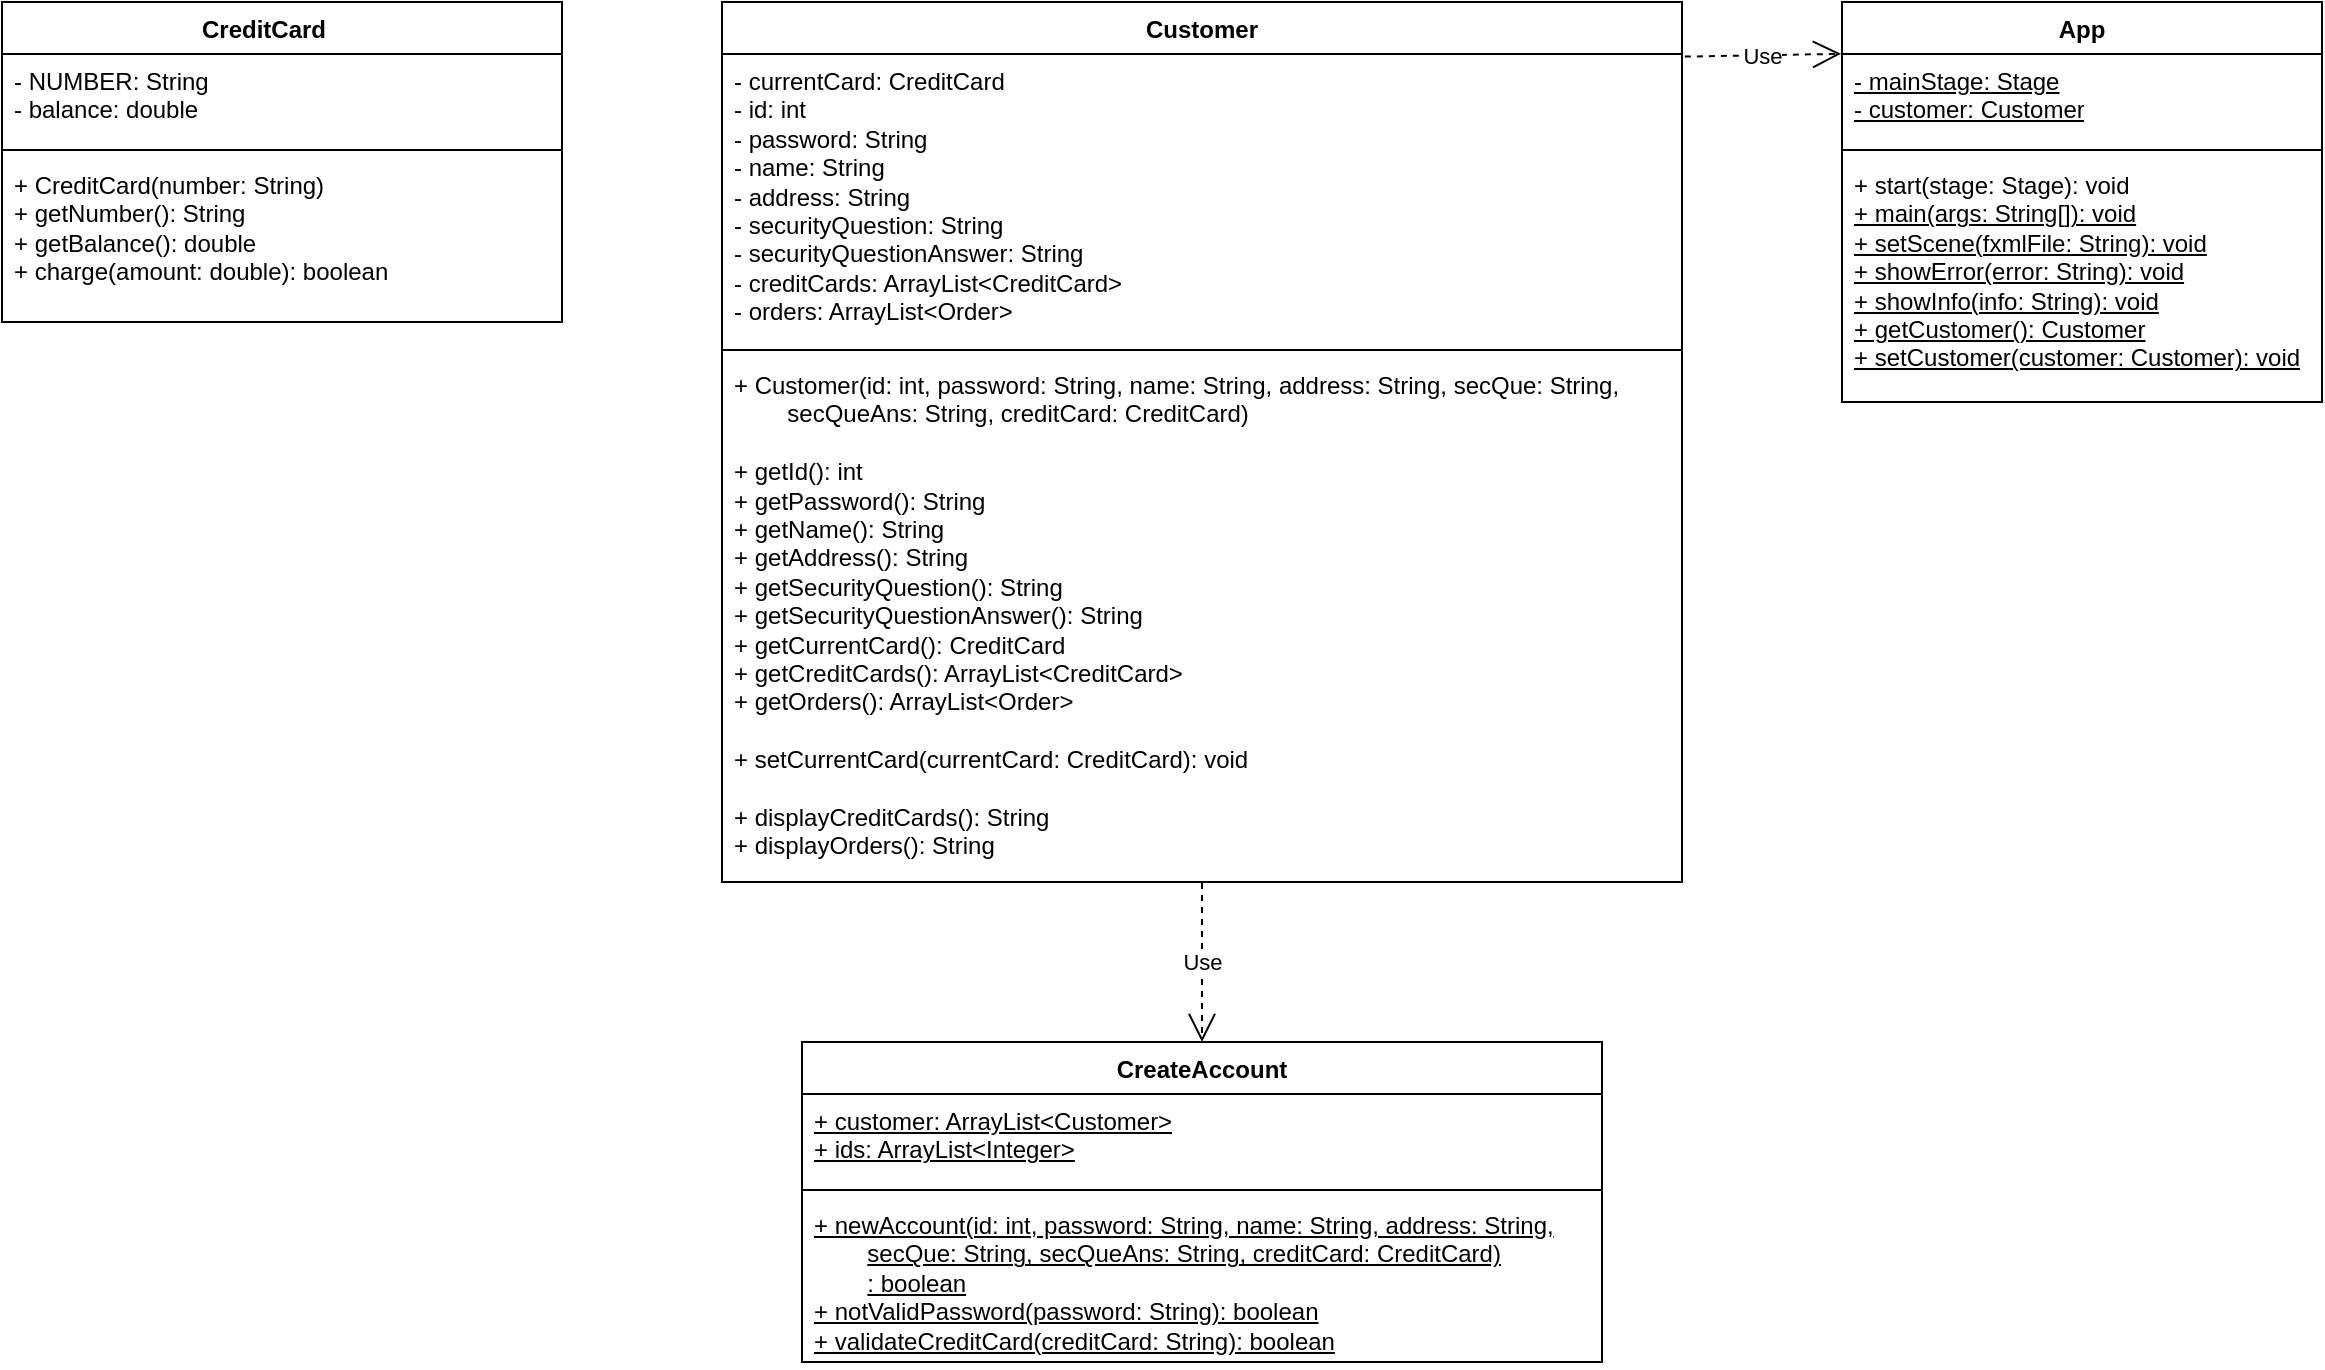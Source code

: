 <mxfile version="24.7.6">
  <diagram name="Page-1" id="fTPm5DQP8wG06u_MqmHy">
    <mxGraphModel dx="2100" dy="414" grid="1" gridSize="10" guides="1" tooltips="1" connect="1" arrows="1" fold="1" page="0" pageScale="1" pageWidth="827" pageHeight="1169" math="0" shadow="0">
      <root>
        <mxCell id="0" />
        <mxCell id="1" parent="0" />
        <mxCell id="paJCLaprDeNDW_XptjoM-1" value="App" style="swimlane;fontStyle=1;align=center;verticalAlign=top;childLayout=stackLayout;horizontal=1;startSize=26;horizontalStack=0;resizeParent=1;resizeParentMax=0;resizeLast=0;collapsible=1;marginBottom=0;whiteSpace=wrap;html=1;" vertex="1" parent="1">
          <mxGeometry x="200" y="600" width="240" height="200" as="geometry" />
        </mxCell>
        <mxCell id="paJCLaprDeNDW_XptjoM-2" value="&lt;div&gt;&lt;u&gt;- mainStage: Stage&lt;/u&gt;&lt;/div&gt;&lt;div&gt;&lt;u&gt;- customer: Customer&lt;br&gt;&lt;/u&gt;&lt;/div&gt;" style="text;strokeColor=none;fillColor=none;align=left;verticalAlign=top;spacingLeft=4;spacingRight=4;overflow=hidden;rotatable=0;points=[[0,0.5],[1,0.5]];portConstraint=eastwest;whiteSpace=wrap;html=1;" vertex="1" parent="paJCLaprDeNDW_XptjoM-1">
          <mxGeometry y="26" width="240" height="44" as="geometry" />
        </mxCell>
        <mxCell id="paJCLaprDeNDW_XptjoM-3" value="" style="line;strokeWidth=1;fillColor=none;align=left;verticalAlign=middle;spacingTop=-1;spacingLeft=3;spacingRight=3;rotatable=0;labelPosition=right;points=[];portConstraint=eastwest;strokeColor=inherit;" vertex="1" parent="paJCLaprDeNDW_XptjoM-1">
          <mxGeometry y="70" width="240" height="8" as="geometry" />
        </mxCell>
        <mxCell id="paJCLaprDeNDW_XptjoM-4" value="&lt;div&gt;+ start(stage: Stage): void&lt;/div&gt;&lt;div&gt;&lt;u&gt;+ main(args: String[]): void&lt;/u&gt;&lt;/div&gt;&lt;div&gt;&lt;u&gt;+ setScene(fxmlFile: String): void&lt;br&gt;&lt;/u&gt;&lt;/div&gt;&lt;div&gt;&lt;u&gt;+ showError(error: String): void&lt;/u&gt;&lt;/div&gt;&lt;div&gt;&lt;u&gt;+ showInfo(info: String): void&lt;/u&gt;&lt;/div&gt;&lt;div&gt;&lt;u&gt;+ getCustomer(): Customer&lt;/u&gt;&lt;/div&gt;&lt;div&gt;&lt;u&gt;+ setCustomer(customer: Customer): void&lt;/u&gt;&lt;br&gt;&lt;/div&gt;" style="text;strokeColor=none;fillColor=none;align=left;verticalAlign=top;spacingLeft=4;spacingRight=4;overflow=hidden;rotatable=0;points=[[0,0.5],[1,0.5]];portConstraint=eastwest;whiteSpace=wrap;html=1;" vertex="1" parent="paJCLaprDeNDW_XptjoM-1">
          <mxGeometry y="78" width="240" height="122" as="geometry" />
        </mxCell>
        <mxCell id="paJCLaprDeNDW_XptjoM-5" value="CreateAccount" style="swimlane;fontStyle=1;align=center;verticalAlign=top;childLayout=stackLayout;horizontal=1;startSize=26;horizontalStack=0;resizeParent=1;resizeParentMax=0;resizeLast=0;collapsible=1;marginBottom=0;whiteSpace=wrap;html=1;" vertex="1" parent="1">
          <mxGeometry x="-320" y="1120" width="400" height="160" as="geometry" />
        </mxCell>
        <mxCell id="paJCLaprDeNDW_XptjoM-6" value="&lt;div&gt;&lt;u&gt;+ customer: ArrayList&amp;lt;Customer&amp;gt;&lt;/u&gt;&lt;/div&gt;&lt;div&gt;&lt;u&gt;+ ids: ArrayList&amp;lt;Integer&amp;gt;&lt;br&gt;&lt;/u&gt;&lt;/div&gt;" style="text;strokeColor=none;fillColor=none;align=left;verticalAlign=top;spacingLeft=4;spacingRight=4;overflow=hidden;rotatable=0;points=[[0,0.5],[1,0.5]];portConstraint=eastwest;whiteSpace=wrap;html=1;" vertex="1" parent="paJCLaprDeNDW_XptjoM-5">
          <mxGeometry y="26" width="400" height="44" as="geometry" />
        </mxCell>
        <mxCell id="paJCLaprDeNDW_XptjoM-7" value="" style="line;strokeWidth=1;fillColor=none;align=left;verticalAlign=middle;spacingTop=-1;spacingLeft=3;spacingRight=3;rotatable=0;labelPosition=right;points=[];portConstraint=eastwest;strokeColor=inherit;" vertex="1" parent="paJCLaprDeNDW_XptjoM-5">
          <mxGeometry y="70" width="400" height="8" as="geometry" />
        </mxCell>
        <mxCell id="paJCLaprDeNDW_XptjoM-8" value="&lt;div&gt;&lt;u&gt;+ newAccount(id: int, password: String, name: String, address: String, &lt;span style=&quot;white-space: pre;&quot;&gt;&#x9;&lt;/span&gt;secQue: String, secQueAns: String, creditCard: CreditCard)&lt;/u&gt;&lt;/div&gt;&lt;div&gt;&lt;u&gt;&lt;span style=&quot;white-space: pre;&quot;&gt;&#x9;&lt;/span&gt;: boolean&lt;/u&gt;&lt;/div&gt;&lt;div&gt;&lt;u&gt;+ notValidPassword(password: String): boolean&lt;/u&gt;&lt;/div&gt;&lt;div&gt;&lt;u&gt;+ validateCreditCard(creditCard: String): boolean&lt;br&gt;&lt;/u&gt;&lt;/div&gt;" style="text;strokeColor=none;fillColor=none;align=left;verticalAlign=top;spacingLeft=4;spacingRight=4;overflow=hidden;rotatable=0;points=[[0,0.5],[1,0.5]];portConstraint=eastwest;whiteSpace=wrap;html=1;" vertex="1" parent="paJCLaprDeNDW_XptjoM-5">
          <mxGeometry y="78" width="400" height="82" as="geometry" />
        </mxCell>
        <mxCell id="paJCLaprDeNDW_XptjoM-17" value="CreditCard&lt;span style=&quot;white-space: pre;&quot;&gt;&#x9;&lt;/span&gt;" style="swimlane;fontStyle=1;align=center;verticalAlign=top;childLayout=stackLayout;horizontal=1;startSize=26;horizontalStack=0;resizeParent=1;resizeParentMax=0;resizeLast=0;collapsible=1;marginBottom=0;whiteSpace=wrap;html=1;" vertex="1" parent="1">
          <mxGeometry x="-720" y="600" width="280" height="160" as="geometry" />
        </mxCell>
        <mxCell id="paJCLaprDeNDW_XptjoM-18" value="&lt;div&gt;- NUMBER: String&lt;/div&gt;&lt;div&gt;- balance: double&lt;br&gt;&lt;/div&gt;" style="text;strokeColor=none;fillColor=none;align=left;verticalAlign=top;spacingLeft=4;spacingRight=4;overflow=hidden;rotatable=0;points=[[0,0.5],[1,0.5]];portConstraint=eastwest;whiteSpace=wrap;html=1;" vertex="1" parent="paJCLaprDeNDW_XptjoM-17">
          <mxGeometry y="26" width="280" height="44" as="geometry" />
        </mxCell>
        <mxCell id="paJCLaprDeNDW_XptjoM-19" value="" style="line;strokeWidth=1;fillColor=none;align=left;verticalAlign=middle;spacingTop=-1;spacingLeft=3;spacingRight=3;rotatable=0;labelPosition=right;points=[];portConstraint=eastwest;strokeColor=inherit;" vertex="1" parent="paJCLaprDeNDW_XptjoM-17">
          <mxGeometry y="70" width="280" height="8" as="geometry" />
        </mxCell>
        <mxCell id="paJCLaprDeNDW_XptjoM-20" value="&lt;div&gt;+ CreditCard(number: String)&lt;/div&gt;&lt;div&gt;+ getNumber(): String&lt;/div&gt;&lt;div&gt;+ getBalance(): double&lt;/div&gt;&lt;div&gt;+ charge(amount: double): boolean&lt;br&gt;&lt;/div&gt;" style="text;strokeColor=none;fillColor=none;align=left;verticalAlign=top;spacingLeft=4;spacingRight=4;overflow=hidden;rotatable=0;points=[[0,0.5],[1,0.5]];portConstraint=eastwest;whiteSpace=wrap;html=1;" vertex="1" parent="paJCLaprDeNDW_XptjoM-17">
          <mxGeometry y="78" width="280" height="82" as="geometry" />
        </mxCell>
        <mxCell id="paJCLaprDeNDW_XptjoM-21" value="Customer" style="swimlane;fontStyle=1;align=center;verticalAlign=top;childLayout=stackLayout;horizontal=1;startSize=26;horizontalStack=0;resizeParent=1;resizeParentMax=0;resizeLast=0;collapsible=1;marginBottom=0;whiteSpace=wrap;html=1;" vertex="1" parent="1">
          <mxGeometry x="-360" y="600" width="480" height="440" as="geometry" />
        </mxCell>
        <mxCell id="paJCLaprDeNDW_XptjoM-22" value="&lt;div&gt;- currentCard: CreditCard&lt;/div&gt;&lt;div&gt;- id: int&lt;/div&gt;&lt;div&gt;- password: String&lt;/div&gt;&lt;div&gt;- name: String&lt;/div&gt;&lt;div&gt;- address: String&lt;/div&gt;&lt;div&gt;- securityQuestion: String&lt;br&gt;&lt;/div&gt;&lt;div&gt;- securityQuestionAnswer: String&lt;/div&gt;&lt;div&gt;- creditCards: ArrayList&amp;lt;CreditCard&amp;gt;&lt;/div&gt;&lt;div&gt;- orders: ArrayList&amp;lt;Order&amp;gt;&lt;br&gt;&lt;/div&gt;" style="text;strokeColor=none;fillColor=none;align=left;verticalAlign=top;spacingLeft=4;spacingRight=4;overflow=hidden;rotatable=0;points=[[0,0.5],[1,0.5]];portConstraint=eastwest;whiteSpace=wrap;html=1;" vertex="1" parent="paJCLaprDeNDW_XptjoM-21">
          <mxGeometry y="26" width="480" height="144" as="geometry" />
        </mxCell>
        <mxCell id="paJCLaprDeNDW_XptjoM-23" value="" style="line;strokeWidth=1;fillColor=none;align=left;verticalAlign=middle;spacingTop=-1;spacingLeft=3;spacingRight=3;rotatable=0;labelPosition=right;points=[];portConstraint=eastwest;strokeColor=inherit;" vertex="1" parent="paJCLaprDeNDW_XptjoM-21">
          <mxGeometry y="170" width="480" height="8" as="geometry" />
        </mxCell>
        <mxCell id="paJCLaprDeNDW_XptjoM-24" value="&lt;div&gt;+ Customer(id: int, password: String, name: String, address: String, secQue: String, &lt;span style=&quot;white-space: pre;&quot;&gt;&#x9;&lt;/span&gt;secQueAns: String, creditCard: CreditCard)&lt;/div&gt;&lt;div&gt;&lt;br&gt;&lt;/div&gt;&lt;div&gt;+ getId(): int&lt;/div&gt;&lt;div&gt;+ getPassword(): String&lt;/div&gt;&lt;div&gt;+ getName(): String&lt;/div&gt;&lt;div&gt;+ getAddress(): String&lt;/div&gt;&lt;div&gt;+ getSecurityQuestion(): String&lt;/div&gt;&lt;div&gt;+ getSecurityQuestionAnswer(): String&lt;/div&gt;&lt;div&gt;+ getCurrentCard(): CreditCard&lt;/div&gt;&lt;div&gt;+ getCreditCards(): ArrayList&amp;lt;CreditCard&amp;gt;&lt;/div&gt;&lt;div&gt;+ getOrders(): ArrayList&amp;lt;Order&amp;gt;&lt;/div&gt;&lt;div&gt;&lt;br&gt;&lt;/div&gt;&lt;div&gt;+ setCurrentCard(currentCard: CreditCard): void&lt;/div&gt;&lt;div&gt;&lt;br&gt;&lt;/div&gt;&lt;div&gt;+ displayCreditCards(): String&lt;/div&gt;&lt;div&gt;+ displayOrders(): String&lt;br&gt;&lt;/div&gt;" style="text;strokeColor=none;fillColor=none;align=left;verticalAlign=top;spacingLeft=4;spacingRight=4;overflow=hidden;rotatable=0;points=[[0,0.5],[1,0.5]];portConstraint=eastwest;whiteSpace=wrap;html=1;" vertex="1" parent="paJCLaprDeNDW_XptjoM-21">
          <mxGeometry y="178" width="480" height="262" as="geometry" />
        </mxCell>
        <mxCell id="paJCLaprDeNDW_XptjoM-26" value="Use" style="endArrow=open;endSize=12;dashed=1;html=1;rounded=0;exitX=0.5;exitY=1.002;exitDx=0;exitDy=0;exitPerimeter=0;entryX=0.5;entryY=0;entryDx=0;entryDy=0;" edge="1" parent="1" source="paJCLaprDeNDW_XptjoM-24" target="paJCLaprDeNDW_XptjoM-5">
          <mxGeometry width="160" relative="1" as="geometry">
            <mxPoint x="-90" y="940" as="sourcePoint" />
            <mxPoint x="70" y="940" as="targetPoint" />
          </mxGeometry>
        </mxCell>
        <mxCell id="paJCLaprDeNDW_XptjoM-27" value="Use" style="endArrow=open;endSize=12;dashed=1;html=1;rounded=0;exitX=1.003;exitY=0.009;exitDx=0;exitDy=0;exitPerimeter=0;entryX=-0.002;entryY=-0.002;entryDx=0;entryDy=0;entryPerimeter=0;" edge="1" parent="1" source="paJCLaprDeNDW_XptjoM-22" target="paJCLaprDeNDW_XptjoM-2">
          <mxGeometry width="160" relative="1" as="geometry">
            <mxPoint x="-30" y="710" as="sourcePoint" />
            <mxPoint x="130" y="710" as="targetPoint" />
          </mxGeometry>
        </mxCell>
      </root>
    </mxGraphModel>
  </diagram>
</mxfile>
